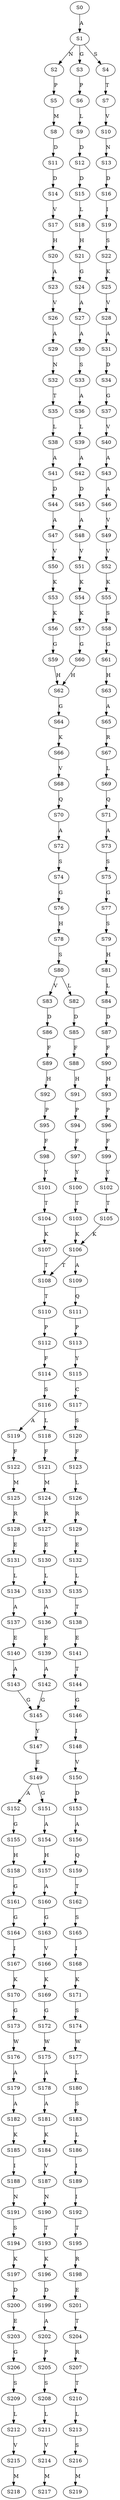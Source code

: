 strict digraph  {
	S0 -> S1 [ label = A ];
	S1 -> S2 [ label = N ];
	S1 -> S3 [ label = G ];
	S1 -> S4 [ label = S ];
	S2 -> S5 [ label = P ];
	S3 -> S6 [ label = P ];
	S4 -> S7 [ label = T ];
	S5 -> S8 [ label = M ];
	S6 -> S9 [ label = L ];
	S7 -> S10 [ label = V ];
	S8 -> S11 [ label = D ];
	S9 -> S12 [ label = D ];
	S10 -> S13 [ label = N ];
	S11 -> S14 [ label = D ];
	S12 -> S15 [ label = D ];
	S13 -> S16 [ label = D ];
	S14 -> S17 [ label = V ];
	S15 -> S18 [ label = L ];
	S16 -> S19 [ label = I ];
	S17 -> S20 [ label = H ];
	S18 -> S21 [ label = H ];
	S19 -> S22 [ label = S ];
	S20 -> S23 [ label = A ];
	S21 -> S24 [ label = G ];
	S22 -> S25 [ label = K ];
	S23 -> S26 [ label = V ];
	S24 -> S27 [ label = A ];
	S25 -> S28 [ label = V ];
	S26 -> S29 [ label = A ];
	S27 -> S30 [ label = A ];
	S28 -> S31 [ label = A ];
	S29 -> S32 [ label = N ];
	S30 -> S33 [ label = S ];
	S31 -> S34 [ label = D ];
	S32 -> S35 [ label = T ];
	S33 -> S36 [ label = A ];
	S34 -> S37 [ label = G ];
	S35 -> S38 [ label = L ];
	S36 -> S39 [ label = L ];
	S37 -> S40 [ label = V ];
	S38 -> S41 [ label = A ];
	S39 -> S42 [ label = A ];
	S40 -> S43 [ label = A ];
	S41 -> S44 [ label = D ];
	S42 -> S45 [ label = D ];
	S43 -> S46 [ label = A ];
	S44 -> S47 [ label = A ];
	S45 -> S48 [ label = A ];
	S46 -> S49 [ label = V ];
	S47 -> S50 [ label = V ];
	S48 -> S51 [ label = V ];
	S49 -> S52 [ label = V ];
	S50 -> S53 [ label = K ];
	S51 -> S54 [ label = K ];
	S52 -> S55 [ label = K ];
	S53 -> S56 [ label = K ];
	S54 -> S57 [ label = K ];
	S55 -> S58 [ label = S ];
	S56 -> S59 [ label = G ];
	S57 -> S60 [ label = G ];
	S58 -> S61 [ label = G ];
	S59 -> S62 [ label = H ];
	S60 -> S62 [ label = H ];
	S61 -> S63 [ label = H ];
	S62 -> S64 [ label = G ];
	S63 -> S65 [ label = A ];
	S64 -> S66 [ label = K ];
	S65 -> S67 [ label = R ];
	S66 -> S68 [ label = V ];
	S67 -> S69 [ label = L ];
	S68 -> S70 [ label = Q ];
	S69 -> S71 [ label = Q ];
	S70 -> S72 [ label = A ];
	S71 -> S73 [ label = A ];
	S72 -> S74 [ label = S ];
	S73 -> S75 [ label = S ];
	S74 -> S76 [ label = G ];
	S75 -> S77 [ label = G ];
	S76 -> S78 [ label = H ];
	S77 -> S79 [ label = S ];
	S78 -> S80 [ label = S ];
	S79 -> S81 [ label = H ];
	S80 -> S82 [ label = L ];
	S80 -> S83 [ label = V ];
	S81 -> S84 [ label = L ];
	S82 -> S85 [ label = D ];
	S83 -> S86 [ label = D ];
	S84 -> S87 [ label = D ];
	S85 -> S88 [ label = F ];
	S86 -> S89 [ label = F ];
	S87 -> S90 [ label = F ];
	S88 -> S91 [ label = H ];
	S89 -> S92 [ label = H ];
	S90 -> S93 [ label = H ];
	S91 -> S94 [ label = P ];
	S92 -> S95 [ label = P ];
	S93 -> S96 [ label = P ];
	S94 -> S97 [ label = F ];
	S95 -> S98 [ label = F ];
	S96 -> S99 [ label = F ];
	S97 -> S100 [ label = Y ];
	S98 -> S101 [ label = Y ];
	S99 -> S102 [ label = Y ];
	S100 -> S103 [ label = T ];
	S101 -> S104 [ label = T ];
	S102 -> S105 [ label = T ];
	S103 -> S106 [ label = K ];
	S104 -> S107 [ label = K ];
	S105 -> S106 [ label = K ];
	S106 -> S108 [ label = T ];
	S106 -> S109 [ label = A ];
	S107 -> S108 [ label = T ];
	S108 -> S110 [ label = T ];
	S109 -> S111 [ label = Q ];
	S110 -> S112 [ label = P ];
	S111 -> S113 [ label = P ];
	S112 -> S114 [ label = F ];
	S113 -> S115 [ label = Y ];
	S114 -> S116 [ label = S ];
	S115 -> S117 [ label = C ];
	S116 -> S118 [ label = L ];
	S116 -> S119 [ label = A ];
	S117 -> S120 [ label = S ];
	S118 -> S121 [ label = F ];
	S119 -> S122 [ label = F ];
	S120 -> S123 [ label = F ];
	S121 -> S124 [ label = M ];
	S122 -> S125 [ label = M ];
	S123 -> S126 [ label = L ];
	S124 -> S127 [ label = R ];
	S125 -> S128 [ label = R ];
	S126 -> S129 [ label = R ];
	S127 -> S130 [ label = E ];
	S128 -> S131 [ label = E ];
	S129 -> S132 [ label = E ];
	S130 -> S133 [ label = L ];
	S131 -> S134 [ label = L ];
	S132 -> S135 [ label = L ];
	S133 -> S136 [ label = A ];
	S134 -> S137 [ label = A ];
	S135 -> S138 [ label = T ];
	S136 -> S139 [ label = E ];
	S137 -> S140 [ label = E ];
	S138 -> S141 [ label = E ];
	S139 -> S142 [ label = A ];
	S140 -> S143 [ label = A ];
	S141 -> S144 [ label = T ];
	S142 -> S145 [ label = G ];
	S143 -> S145 [ label = G ];
	S144 -> S146 [ label = G ];
	S145 -> S147 [ label = Y ];
	S146 -> S148 [ label = I ];
	S147 -> S149 [ label = E ];
	S148 -> S150 [ label = V ];
	S149 -> S151 [ label = G ];
	S149 -> S152 [ label = A ];
	S150 -> S153 [ label = D ];
	S151 -> S154 [ label = A ];
	S152 -> S155 [ label = G ];
	S153 -> S156 [ label = A ];
	S154 -> S157 [ label = H ];
	S155 -> S158 [ label = H ];
	S156 -> S159 [ label = Q ];
	S157 -> S160 [ label = A ];
	S158 -> S161 [ label = G ];
	S159 -> S162 [ label = T ];
	S160 -> S163 [ label = G ];
	S161 -> S164 [ label = G ];
	S162 -> S165 [ label = S ];
	S163 -> S166 [ label = V ];
	S164 -> S167 [ label = I ];
	S165 -> S168 [ label = I ];
	S166 -> S169 [ label = K ];
	S167 -> S170 [ label = K ];
	S168 -> S171 [ label = K ];
	S169 -> S172 [ label = G ];
	S170 -> S173 [ label = G ];
	S171 -> S174 [ label = S ];
	S172 -> S175 [ label = W ];
	S173 -> S176 [ label = W ];
	S174 -> S177 [ label = W ];
	S175 -> S178 [ label = A ];
	S176 -> S179 [ label = A ];
	S177 -> S180 [ label = L ];
	S178 -> S181 [ label = A ];
	S179 -> S182 [ label = A ];
	S180 -> S183 [ label = S ];
	S181 -> S184 [ label = K ];
	S182 -> S185 [ label = K ];
	S183 -> S186 [ label = L ];
	S184 -> S187 [ label = V ];
	S185 -> S188 [ label = I ];
	S186 -> S189 [ label = I ];
	S187 -> S190 [ label = N ];
	S188 -> S191 [ label = N ];
	S189 -> S192 [ label = I ];
	S190 -> S193 [ label = T ];
	S191 -> S194 [ label = S ];
	S192 -> S195 [ label = T ];
	S193 -> S196 [ label = K ];
	S194 -> S197 [ label = K ];
	S195 -> S198 [ label = R ];
	S196 -> S199 [ label = D ];
	S197 -> S200 [ label = D ];
	S198 -> S201 [ label = E ];
	S199 -> S202 [ label = A ];
	S200 -> S203 [ label = E ];
	S201 -> S204 [ label = T ];
	S202 -> S205 [ label = P ];
	S203 -> S206 [ label = G ];
	S204 -> S207 [ label = R ];
	S205 -> S208 [ label = S ];
	S206 -> S209 [ label = S ];
	S207 -> S210 [ label = T ];
	S208 -> S211 [ label = L ];
	S209 -> S212 [ label = L ];
	S210 -> S213 [ label = L ];
	S211 -> S214 [ label = V ];
	S212 -> S215 [ label = V ];
	S213 -> S216 [ label = S ];
	S214 -> S217 [ label = M ];
	S215 -> S218 [ label = M ];
	S216 -> S219 [ label = M ];
}

